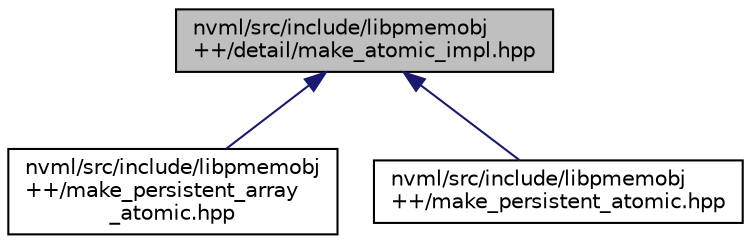 digraph "nvml/src/include/libpmemobj++/detail/make_atomic_impl.hpp"
{
  edge [fontname="Helvetica",fontsize="10",labelfontname="Helvetica",labelfontsize="10"];
  node [fontname="Helvetica",fontsize="10",shape=record];
  Node1 [label="nvml/src/include/libpmemobj\l++/detail/make_atomic_impl.hpp",height=0.2,width=0.4,color="black", fillcolor="grey75", style="filled", fontcolor="black"];
  Node1 -> Node2 [dir="back",color="midnightblue",fontsize="10",style="solid",fontname="Helvetica"];
  Node2 [label="nvml/src/include/libpmemobj\l++/make_persistent_array\l_atomic.hpp",height=0.2,width=0.4,color="black", fillcolor="white", style="filled",URL="$make__persistent__array__atomic_8hpp.html",tooltip="Atomic persistent_ptr allocation functions for arrays. "];
  Node1 -> Node3 [dir="back",color="midnightblue",fontsize="10",style="solid",fontname="Helvetica"];
  Node3 [label="nvml/src/include/libpmemobj\l++/make_persistent_atomic.hpp",height=0.2,width=0.4,color="black", fillcolor="white", style="filled",URL="$make__persistent__atomic_8hpp.html",tooltip="Persistent_ptr atomic allocation functions for objects. "];
}
